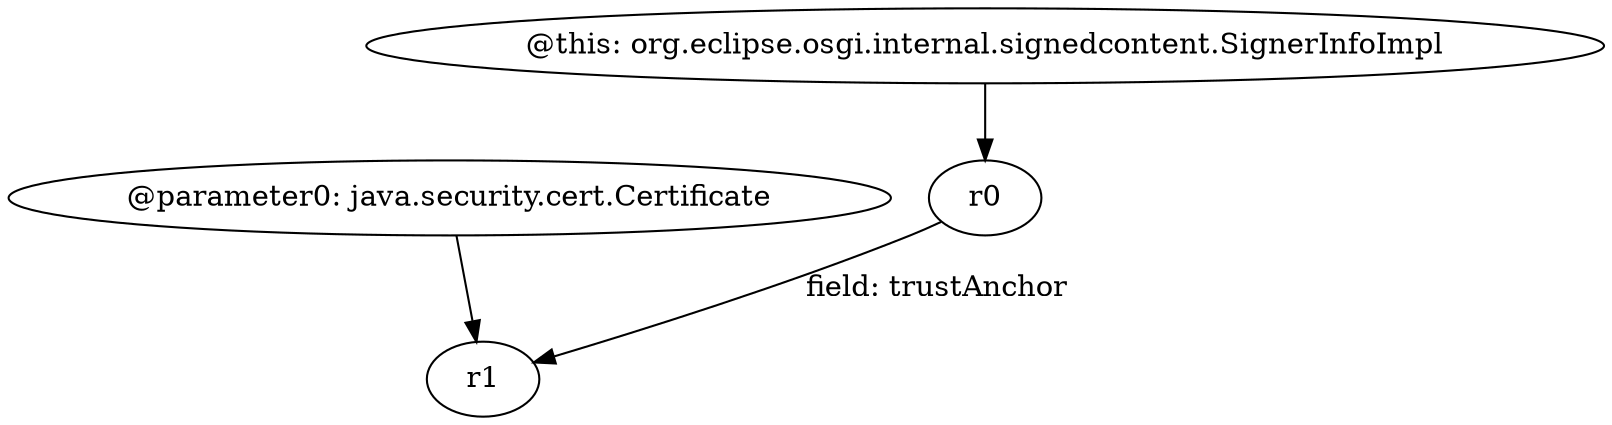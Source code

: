 digraph g {
0[label="@parameter0: java.security.cert.Certificate"]
1[label="r1"]
0->1[label=""]
2[label="r0"]
2->1[label="field: trustAnchor"]
3[label="@this: org.eclipse.osgi.internal.signedcontent.SignerInfoImpl"]
3->2[label=""]
}